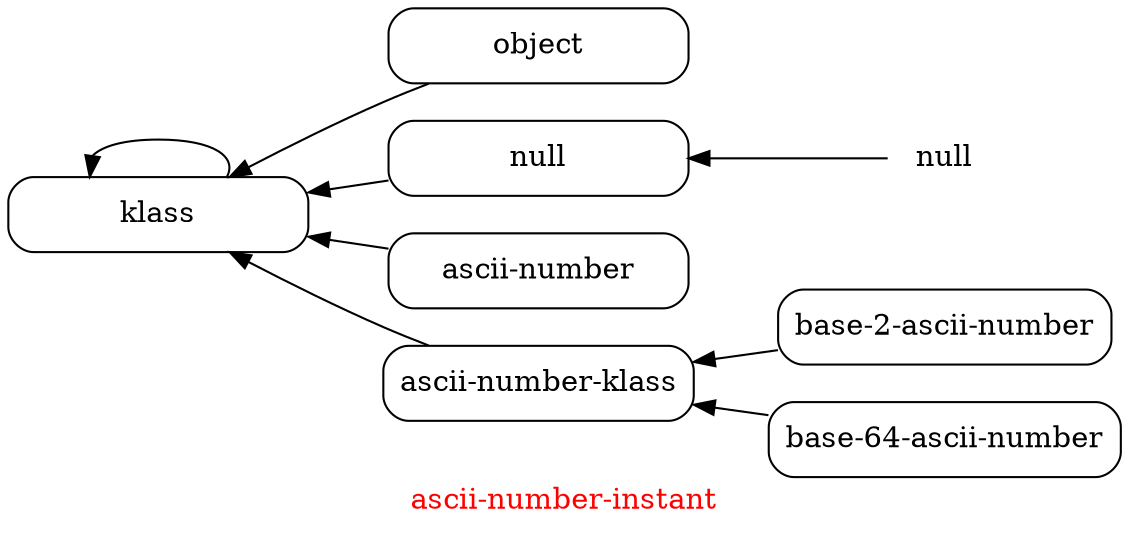 // Copyright (C) 2007, 2008, 2009 Robert Nielsen <robert@dakota.org>
//
// Licensed under the Apache License, Version 2.0 (the "License");
// you may not use this file except in compliance with the License.
// You may obtain a copy of the License at
//
//      http://www.apache.org/licenses/LICENSE-2.0
//
// Unless required by applicable law or agreed to in writing, software
// distributed under the License is distributed on an "AS IS" BASIS,
// WITHOUT WARRANTIES OR CONDITIONS OF ANY KIND, either express or implied.
// See the License for the specific language governing permissions and
// limitations under the License.

digraph "ascii-number-instant"
{
  graph [ label = "\G", fontcolor = red ];
  graph [ rankdir = "LR",
        center = true,
        size = "10,7.5" ];
  edge [ dir = "back",
       style = "solid" ];

  "null-instance" [ label = "null",
                  shape = "plaintext" ];

  node [ shape = "box",
       style = "rounded",
       width = "2.0" ];

  "klass"              -> "klass";
  "klass"              -> "object";
  "klass"     -> "null";
  "null"               -> "null-instance";

  "klass"     -> "ascii-number";
  "klass"              -> "ascii-number-klass";
  "ascii-number-klass" -> "base-2-ascii-number";
  "ascii-number-klass" -> "base-64-ascii-number";
}
